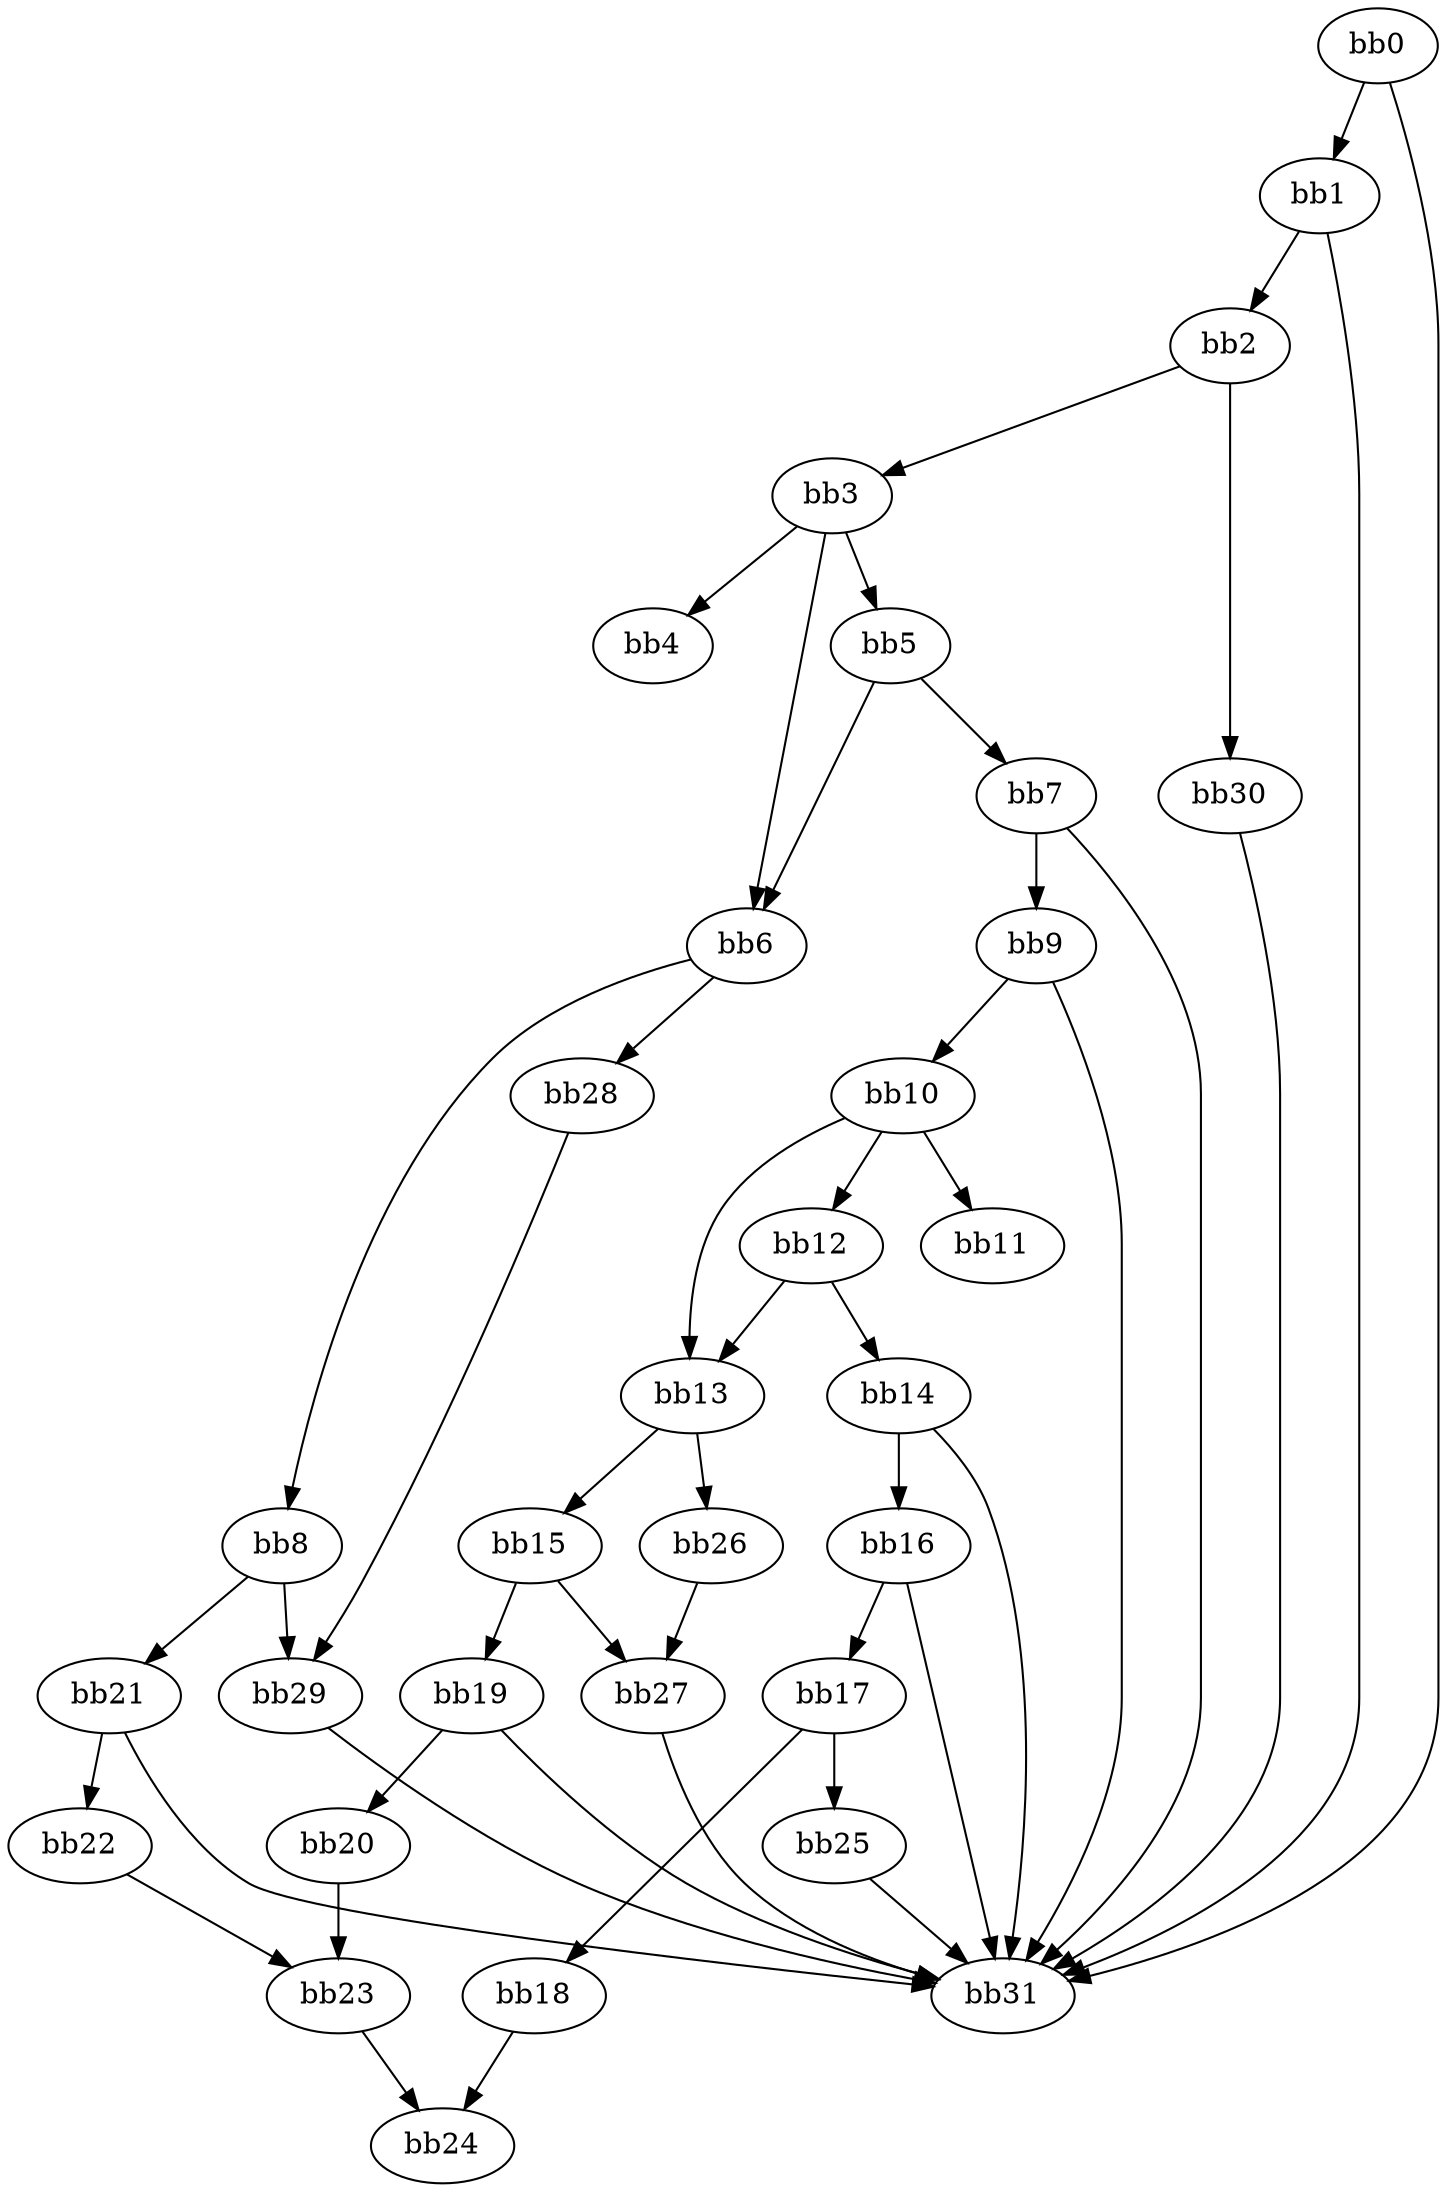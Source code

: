 digraph {
    0 [ label = "bb0\l" ]
    1 [ label = "bb1\l" ]
    2 [ label = "bb2\l" ]
    3 [ label = "bb3\l" ]
    4 [ label = "bb4\l" ]
    5 [ label = "bb5\l" ]
    6 [ label = "bb6\l" ]
    7 [ label = "bb7\l" ]
    8 [ label = "bb8\l" ]
    9 [ label = "bb9\l" ]
    10 [ label = "bb10\l" ]
    11 [ label = "bb11\l" ]
    12 [ label = "bb12\l" ]
    13 [ label = "bb13\l" ]
    14 [ label = "bb14\l" ]
    15 [ label = "bb15\l" ]
    16 [ label = "bb16\l" ]
    17 [ label = "bb17\l" ]
    18 [ label = "bb18\l" ]
    19 [ label = "bb19\l" ]
    20 [ label = "bb20\l" ]
    21 [ label = "bb21\l" ]
    22 [ label = "bb22\l" ]
    23 [ label = "bb23\l" ]
    24 [ label = "bb24\l" ]
    25 [ label = "bb25\l" ]
    26 [ label = "bb26\l" ]
    27 [ label = "bb27\l" ]
    28 [ label = "bb28\l" ]
    29 [ label = "bb29\l" ]
    30 [ label = "bb30\l" ]
    31 [ label = "bb31\l" ]
    0 -> 1 [ ]
    0 -> 31 [ ]
    1 -> 2 [ ]
    1 -> 31 [ ]
    2 -> 3 [ ]
    2 -> 30 [ ]
    3 -> 4 [ ]
    3 -> 5 [ ]
    3 -> 6 [ ]
    5 -> 6 [ ]
    5 -> 7 [ ]
    6 -> 8 [ ]
    6 -> 28 [ ]
    7 -> 9 [ ]
    7 -> 31 [ ]
    8 -> 21 [ ]
    8 -> 29 [ ]
    9 -> 10 [ ]
    9 -> 31 [ ]
    10 -> 11 [ ]
    10 -> 12 [ ]
    10 -> 13 [ ]
    12 -> 13 [ ]
    12 -> 14 [ ]
    13 -> 15 [ ]
    13 -> 26 [ ]
    14 -> 16 [ ]
    14 -> 31 [ ]
    15 -> 19 [ ]
    15 -> 27 [ ]
    16 -> 17 [ ]
    16 -> 31 [ ]
    17 -> 18 [ ]
    17 -> 25 [ ]
    18 -> 24 [ ]
    19 -> 20 [ ]
    19 -> 31 [ ]
    20 -> 23 [ ]
    21 -> 22 [ ]
    21 -> 31 [ ]
    22 -> 23 [ ]
    23 -> 24 [ ]
    25 -> 31 [ ]
    26 -> 27 [ ]
    27 -> 31 [ ]
    28 -> 29 [ ]
    29 -> 31 [ ]
    30 -> 31 [ ]
}

